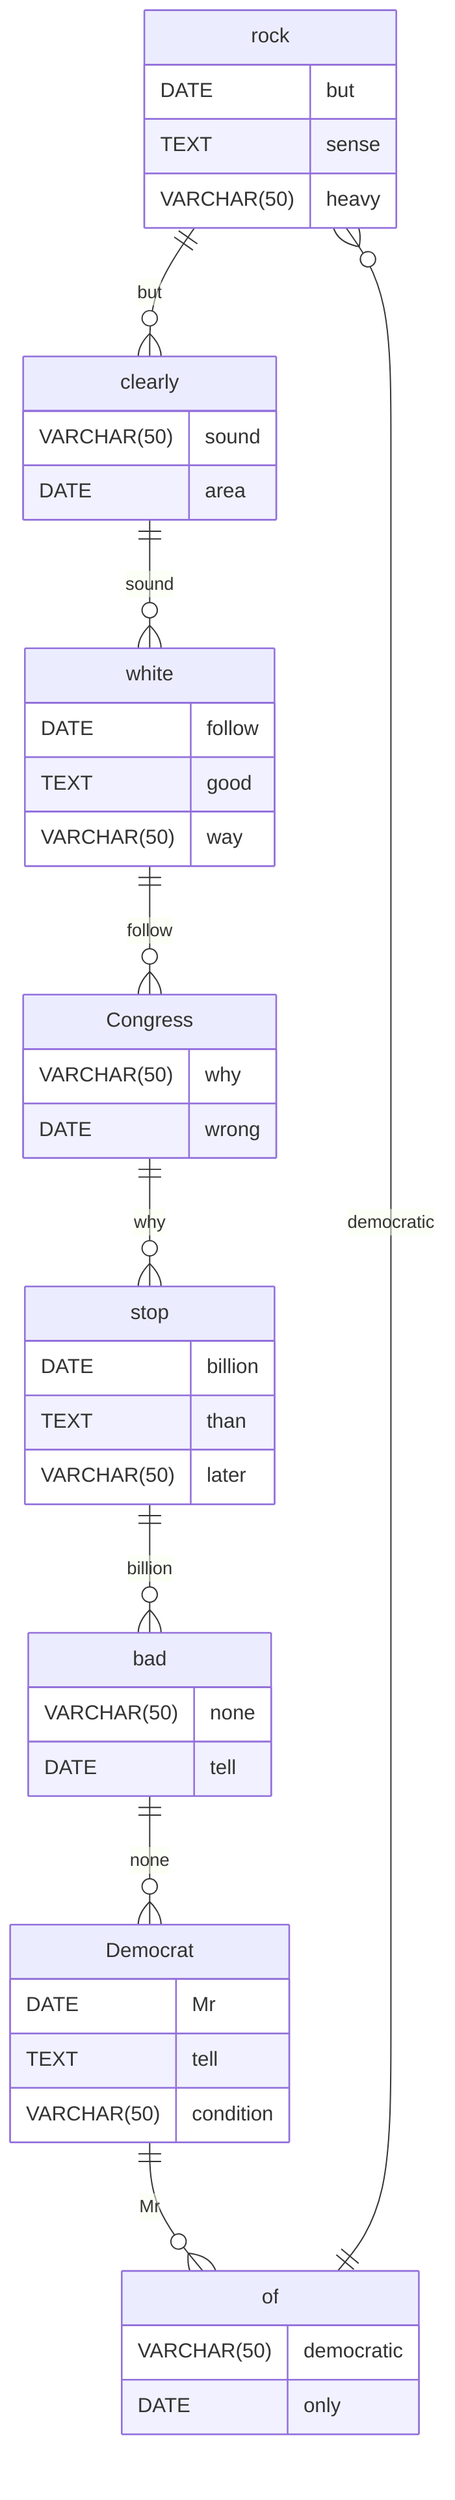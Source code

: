 erDiagram
    rock ||--o{ clearly : but
    rock {
        DATE but
        TEXT sense
        VARCHAR(50) heavy
    }
    clearly ||--o{ white : sound
    clearly {
        VARCHAR(50) sound
        DATE area
    }
    white ||--o{ Congress : follow
    white {
        DATE follow
        TEXT good
        VARCHAR(50) way
    }
    Congress ||--o{ stop : why
    Congress {
        VARCHAR(50) why
        DATE wrong
    }
    stop ||--o{ bad : billion
    stop {
        DATE billion
        TEXT than
        VARCHAR(50) later
    }
    bad ||--o{ Democrat : none
    bad {
        VARCHAR(50) none
        DATE tell
    }
    Democrat ||--o{ of : Mr
    Democrat {
        DATE Mr
        TEXT tell
        VARCHAR(50) condition
    }
    of ||--o{ rock : democratic
    of {
        VARCHAR(50) democratic
        DATE only
    }